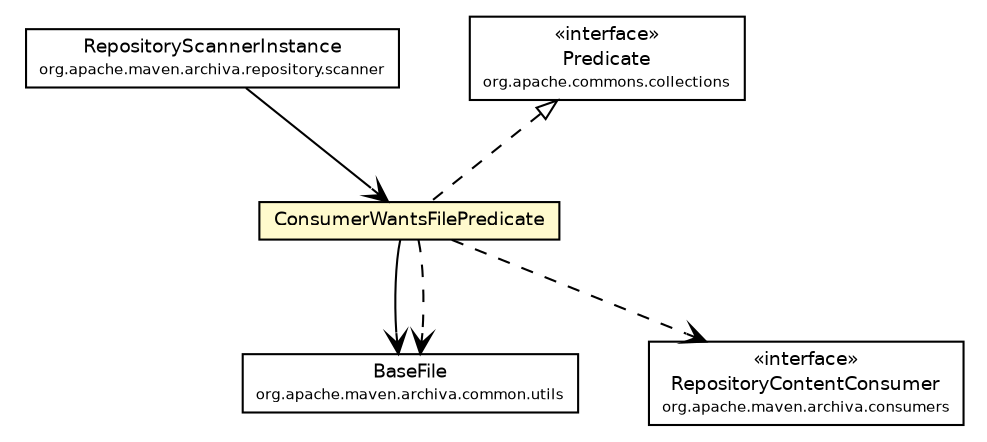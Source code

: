 #!/usr/local/bin/dot
#
# Class diagram 
# Generated by UmlGraph version 4.6 (http://www.spinellis.gr/sw/umlgraph)
#

digraph G {
	edge [fontname="Helvetica",fontsize=10,labelfontname="Helvetica",labelfontsize=10];
	node [fontname="Helvetica",fontsize=10,shape=plaintext];
	// org.apache.maven.archiva.common.utils.BaseFile
	c76756 [label=<<table border="0" cellborder="1" cellspacing="0" cellpadding="2" port="p" href="../../../common/utils/BaseFile.html">
		<tr><td><table border="0" cellspacing="0" cellpadding="1">
			<tr><td> BaseFile </td></tr>
			<tr><td><font point-size="7.0"> org.apache.maven.archiva.common.utils </font></td></tr>
		</table></td></tr>
		</table>>, fontname="Helvetica", fontcolor="black", fontsize=9.0];
	// org.apache.maven.archiva.consumers.RepositoryContentConsumer
	c76791 [label=<<table border="0" cellborder="1" cellspacing="0" cellpadding="2" port="p" href="../../../consumers/RepositoryContentConsumer.html">
		<tr><td><table border="0" cellspacing="0" cellpadding="1">
			<tr><td> &laquo;interface&raquo; </td></tr>
			<tr><td> RepositoryContentConsumer </td></tr>
			<tr><td><font point-size="7.0"> org.apache.maven.archiva.consumers </font></td></tr>
		</table></td></tr>
		</table>>, fontname="Helvetica", fontcolor="black", fontsize=9.0];
	// org.apache.maven.archiva.repository.scanner.RepositoryScannerInstance
	c76876 [label=<<table border="0" cellborder="1" cellspacing="0" cellpadding="2" port="p" href="../RepositoryScannerInstance.html">
		<tr><td><table border="0" cellspacing="0" cellpadding="1">
			<tr><td> RepositoryScannerInstance </td></tr>
			<tr><td><font point-size="7.0"> org.apache.maven.archiva.repository.scanner </font></td></tr>
		</table></td></tr>
		</table>>, fontname="Helvetica", fontcolor="black", fontsize=9.0];
	// org.apache.maven.archiva.repository.scanner.functors.ConsumerWantsFilePredicate
	c76881 [label=<<table border="0" cellborder="1" cellspacing="0" cellpadding="2" port="p" bgcolor="lemonChiffon" href="./ConsumerWantsFilePredicate.html">
		<tr><td><table border="0" cellspacing="0" cellpadding="1">
			<tr><td> ConsumerWantsFilePredicate </td></tr>
		</table></td></tr>
		</table>>, fontname="Helvetica", fontcolor="black", fontsize=9.0];
	//org.apache.maven.archiva.repository.scanner.functors.ConsumerWantsFilePredicate implements org.apache.commons.collections.Predicate
	c77122:p -> c76881:p [dir=back,arrowtail=empty,style=dashed];
	// org.apache.maven.archiva.repository.scanner.RepositoryScannerInstance NAVASSOC org.apache.maven.archiva.repository.scanner.functors.ConsumerWantsFilePredicate
	c76876:p -> c76881:p [taillabel="", label="", headlabel="", fontname="Helvetica", fontcolor="black", fontsize=10.0, color="black", arrowhead=open];
	// org.apache.maven.archiva.repository.scanner.functors.ConsumerWantsFilePredicate NAVASSOC org.apache.maven.archiva.common.utils.BaseFile
	c76881:p -> c76756:p [taillabel="", label="", headlabel="", fontname="Helvetica", fontcolor="black", fontsize=10.0, color="black", arrowhead=open];
	// org.apache.maven.archiva.repository.scanner.functors.ConsumerWantsFilePredicate DEPEND org.apache.maven.archiva.common.utils.BaseFile
	c76881:p -> c76756:p [taillabel="", label="", headlabel="", fontname="Helvetica", fontcolor="black", fontsize=10.0, color="black", arrowhead=open, style=dashed];
	// org.apache.maven.archiva.repository.scanner.functors.ConsumerWantsFilePredicate DEPEND org.apache.maven.archiva.consumers.RepositoryContentConsumer
	c76881:p -> c76791:p [taillabel="", label="", headlabel="", fontname="Helvetica", fontcolor="black", fontsize=10.0, color="black", arrowhead=open, style=dashed];
	// org.apache.commons.collections.Predicate
	c77122 [label=<<table border="0" cellborder="1" cellspacing="0" cellpadding="2" port="p" href="http://java.sun.com/j2se/1.4.2/docs/api/org/apache/commons/collections/Predicate.html">
		<tr><td><table border="0" cellspacing="0" cellpadding="1">
			<tr><td> &laquo;interface&raquo; </td></tr>
			<tr><td> Predicate </td></tr>
			<tr><td><font point-size="7.0"> org.apache.commons.collections </font></td></tr>
		</table></td></tr>
		</table>>, fontname="Helvetica", fontcolor="black", fontsize=9.0];
}

